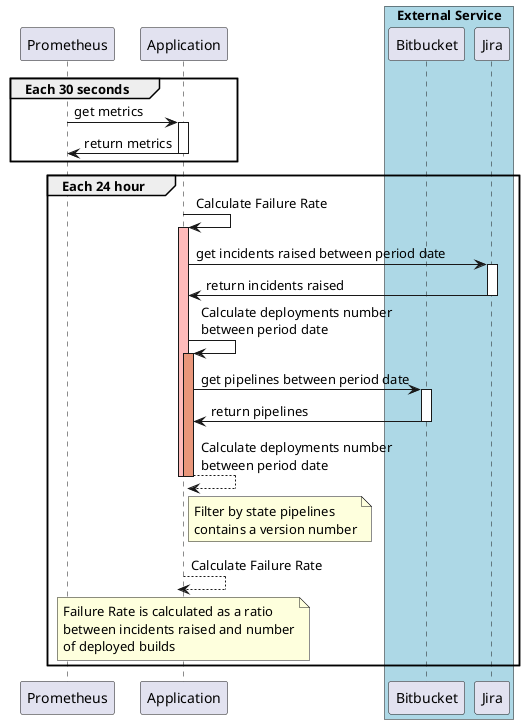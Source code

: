 @startuml Deployment Frequency

participant Prometheus as prom
participant Application as app
box "External Service" #LightBlue
participant Bitbucket as git
participant Jira as issue
end box

group Each 30 seconds
	prom -> app : get metrics
	activate app
		app -> prom : return metrics
	deactivate app
end
group Each 24 hour
	app -> app : Calculate Failure Rate
	activate app #FFBBBB
		app -> issue : get incidents raised between period date
		activate issue
			app <- issue : return incidents raised
		deactivate issue
		app -> app : Calculate deployments number\nbetween period date
		activate app #DarkSalmon
			app -> git : get pipelines between period date
			activate git
			app <- git : return pipelines
			deactivate git
			return Calculate deployments number\nbetween period date
			note right app
				Filter by state pipelines
				contains a version number
			end note
		deactivate app
		return Calculate Failure Rate
		note over app
			Failure Rate is calculated as a ratio
			between incidents raised and number
			of deployed builds
		end note
	deactivate app
end

@enduml
